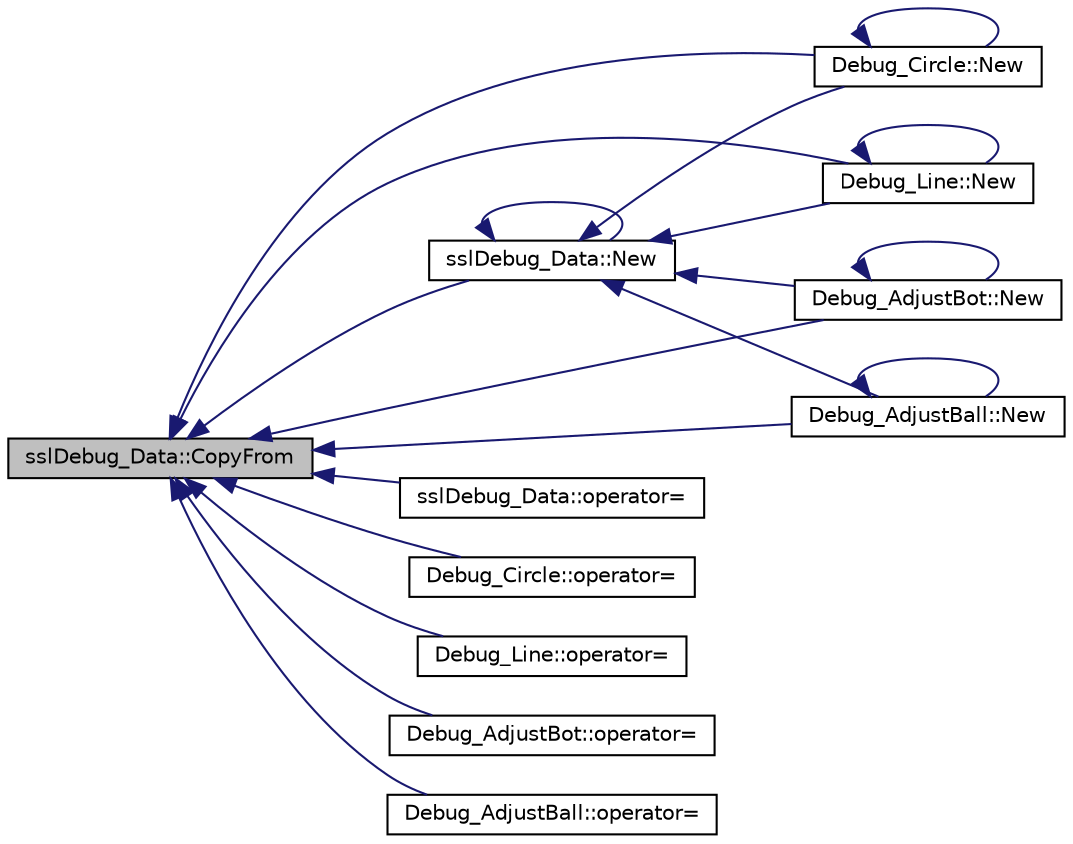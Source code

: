 digraph "sslDebug_Data::CopyFrom"
{
 // INTERACTIVE_SVG=YES
  edge [fontname="Helvetica",fontsize="10",labelfontname="Helvetica",labelfontsize="10"];
  node [fontname="Helvetica",fontsize="10",shape=record];
  rankdir="LR";
  Node1 [label="sslDebug_Data::CopyFrom",height=0.2,width=0.4,color="black", fillcolor="grey75", style="filled", fontcolor="black"];
  Node1 -> Node2 [dir="back",color="midnightblue",fontsize="10",style="solid",fontname="Helvetica"];
  Node2 [label="sslDebug_Data::New",height=0.2,width=0.4,color="black", fillcolor="white", style="filled",URL="$d4/d17/classssl_debug___data.html#a8170c3e14f84330bf98f1fb9dc036ba4"];
  Node2 -> Node2 [dir="back",color="midnightblue",fontsize="10",style="solid",fontname="Helvetica"];
  Node2 -> Node3 [dir="back",color="midnightblue",fontsize="10",style="solid",fontname="Helvetica"];
  Node3 [label="Debug_Circle::New",height=0.2,width=0.4,color="black", fillcolor="white", style="filled",URL="$d0/d75/class_debug___circle.html#af76b71214852431e6222286c902c117f"];
  Node3 -> Node3 [dir="back",color="midnightblue",fontsize="10",style="solid",fontname="Helvetica"];
  Node2 -> Node4 [dir="back",color="midnightblue",fontsize="10",style="solid",fontname="Helvetica"];
  Node4 [label="Debug_Line::New",height=0.2,width=0.4,color="black", fillcolor="white", style="filled",URL="$d0/d2a/class_debug___line.html#a09bfdcbf91d3d00ba2fac272dbf5ff95"];
  Node4 -> Node4 [dir="back",color="midnightblue",fontsize="10",style="solid",fontname="Helvetica"];
  Node2 -> Node5 [dir="back",color="midnightblue",fontsize="10",style="solid",fontname="Helvetica"];
  Node5 [label="Debug_AdjustBot::New",height=0.2,width=0.4,color="black", fillcolor="white", style="filled",URL="$de/dd5/class_debug___adjust_bot.html#a82960757286deb9de834b13f5aa169c5"];
  Node5 -> Node5 [dir="back",color="midnightblue",fontsize="10",style="solid",fontname="Helvetica"];
  Node2 -> Node6 [dir="back",color="midnightblue",fontsize="10",style="solid",fontname="Helvetica"];
  Node6 [label="Debug_AdjustBall::New",height=0.2,width=0.4,color="black", fillcolor="white", style="filled",URL="$d9/d50/class_debug___adjust_ball.html#a257c71cf43e33bf62b04d7c84f61e70e"];
  Node6 -> Node6 [dir="back",color="midnightblue",fontsize="10",style="solid",fontname="Helvetica"];
  Node1 -> Node3 [dir="back",color="midnightblue",fontsize="10",style="solid",fontname="Helvetica"];
  Node1 -> Node4 [dir="back",color="midnightblue",fontsize="10",style="solid",fontname="Helvetica"];
  Node1 -> Node5 [dir="back",color="midnightblue",fontsize="10",style="solid",fontname="Helvetica"];
  Node1 -> Node6 [dir="back",color="midnightblue",fontsize="10",style="solid",fontname="Helvetica"];
  Node1 -> Node7 [dir="back",color="midnightblue",fontsize="10",style="solid",fontname="Helvetica"];
  Node7 [label="sslDebug_Data::operator=",height=0.2,width=0.4,color="black", fillcolor="white", style="filled",URL="$d4/d17/classssl_debug___data.html#a2820787628d496b6ae34dc8fb327fc01"];
  Node1 -> Node8 [dir="back",color="midnightblue",fontsize="10",style="solid",fontname="Helvetica"];
  Node8 [label="Debug_Circle::operator=",height=0.2,width=0.4,color="black", fillcolor="white", style="filled",URL="$d0/d75/class_debug___circle.html#a1d08819a9804678cd6df3ed705287d45"];
  Node1 -> Node9 [dir="back",color="midnightblue",fontsize="10",style="solid",fontname="Helvetica"];
  Node9 [label="Debug_Line::operator=",height=0.2,width=0.4,color="black", fillcolor="white", style="filled",URL="$d0/d2a/class_debug___line.html#a6246405eda8af4a3438814139ef27326"];
  Node1 -> Node10 [dir="back",color="midnightblue",fontsize="10",style="solid",fontname="Helvetica"];
  Node10 [label="Debug_AdjustBot::operator=",height=0.2,width=0.4,color="black", fillcolor="white", style="filled",URL="$de/dd5/class_debug___adjust_bot.html#a82f681e381be094122853e46a8bf3360"];
  Node1 -> Node11 [dir="back",color="midnightblue",fontsize="10",style="solid",fontname="Helvetica"];
  Node11 [label="Debug_AdjustBall::operator=",height=0.2,width=0.4,color="black", fillcolor="white", style="filled",URL="$d9/d50/class_debug___adjust_ball.html#aa2f3b8c9d307083b8a95fbae948f69ad"];
}
